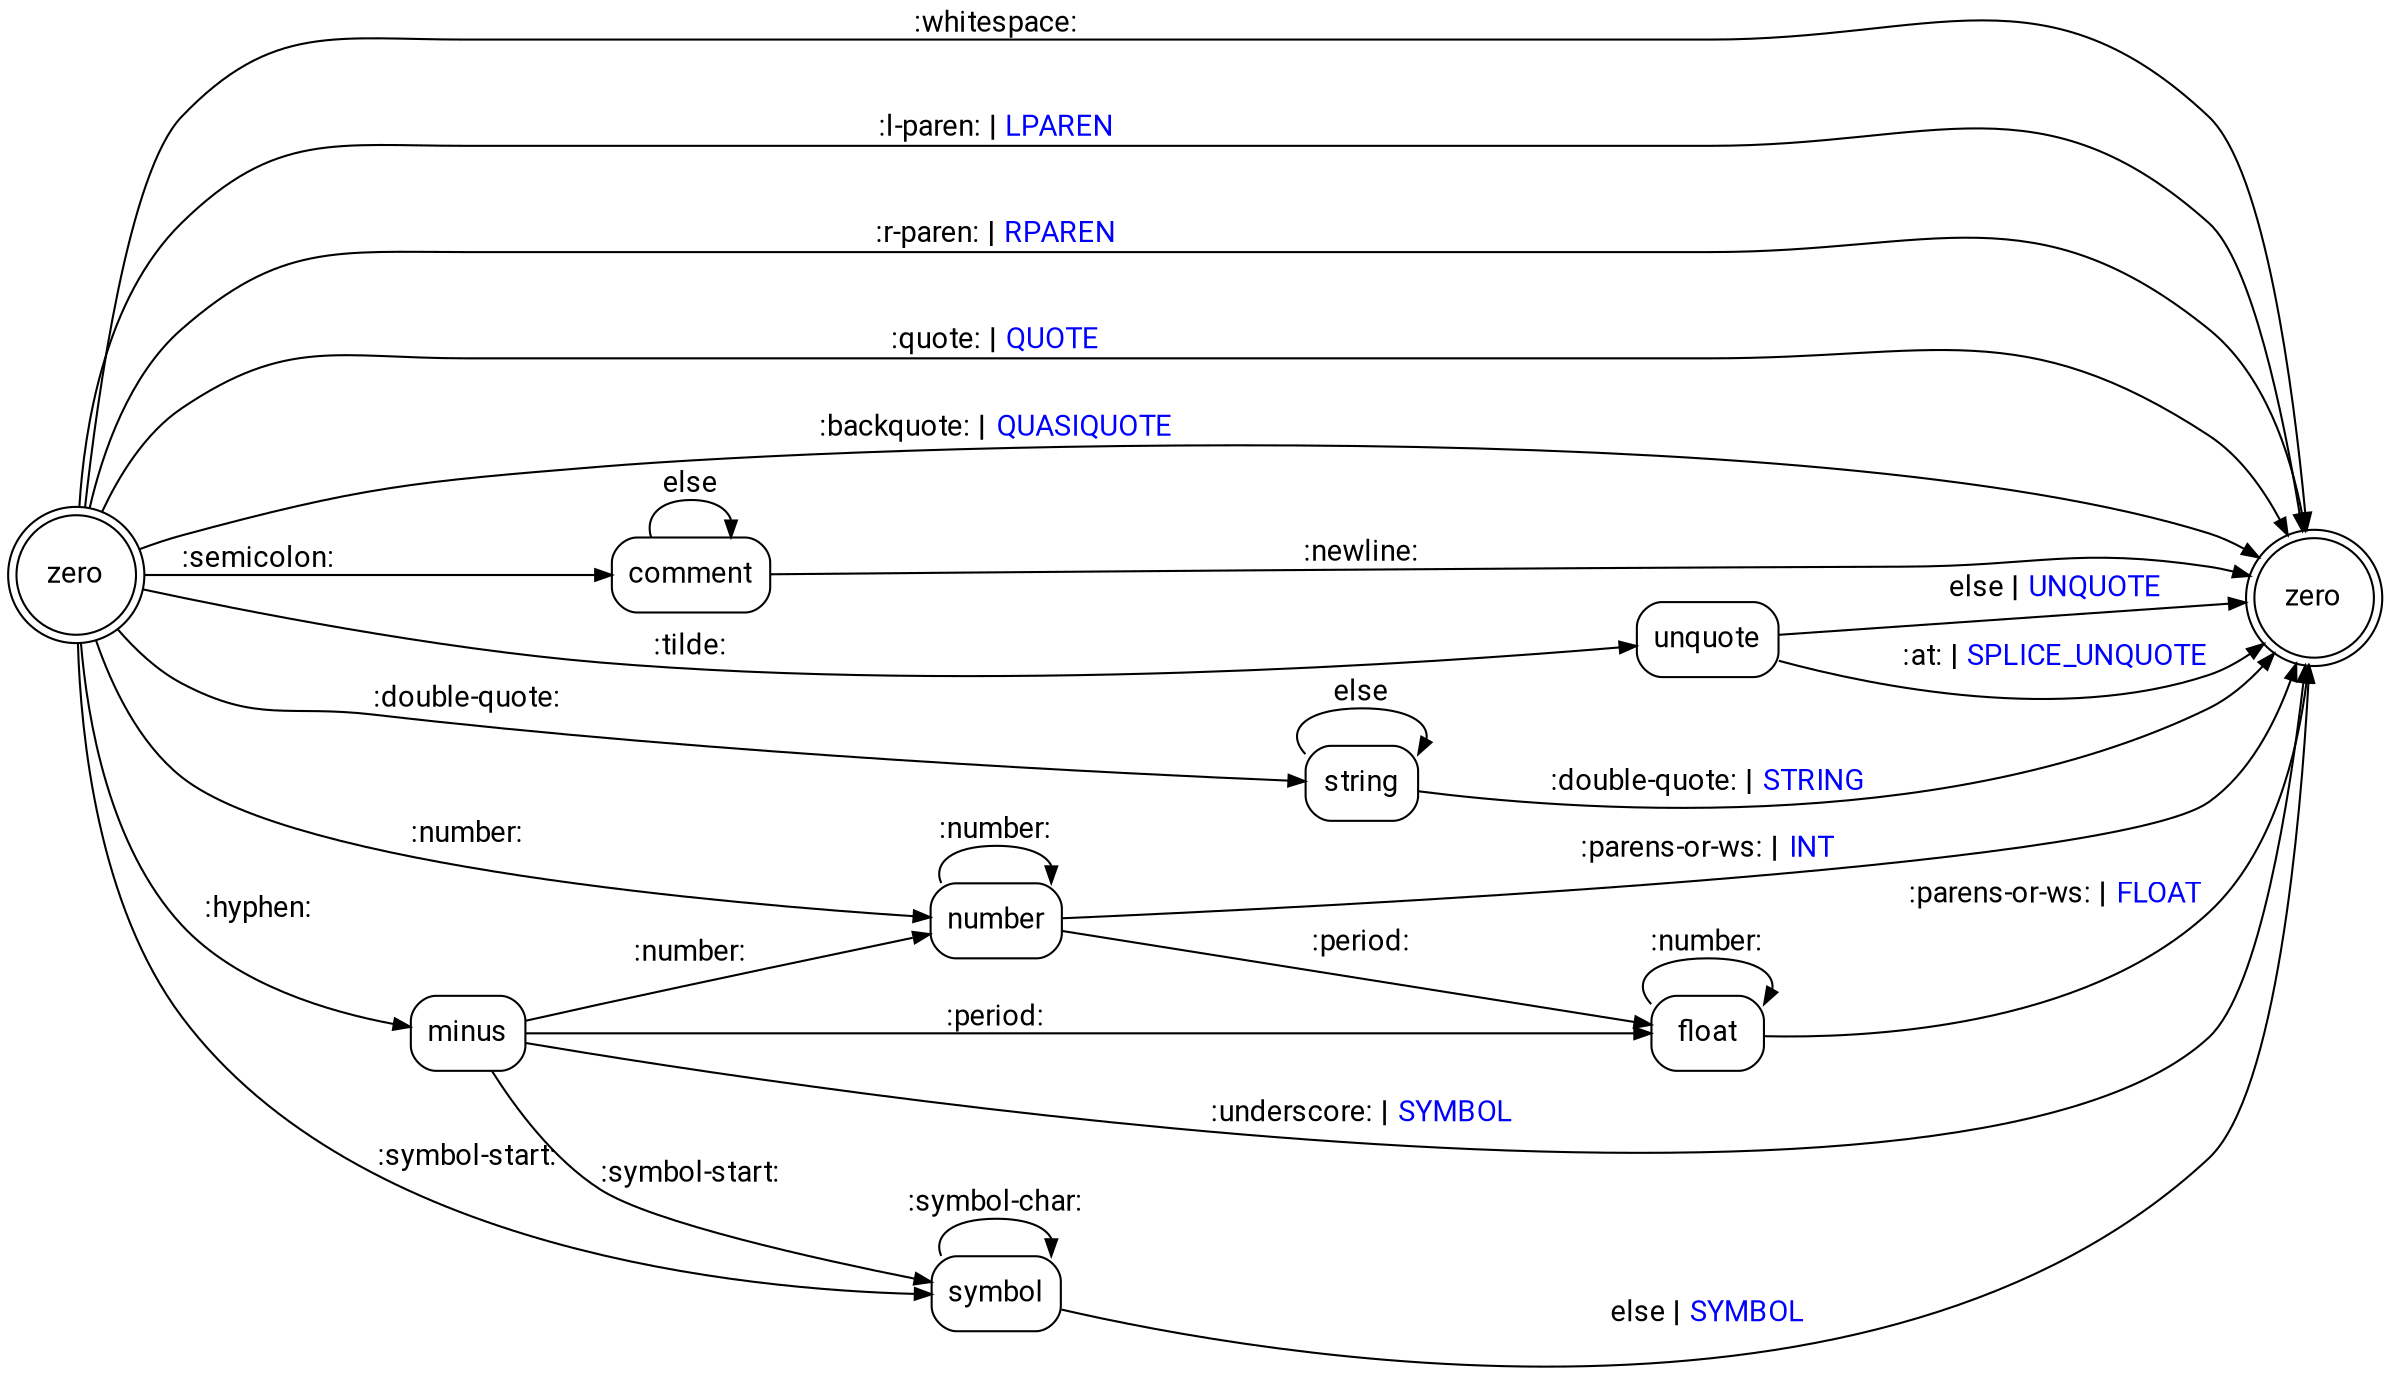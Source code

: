 digraph finite_state_machine {
	rankdir=LR;
	overlap=false;
	splines=true;
	graph [fontname = "roboto"];
	node [fontname = "roboto"];
	edge [fontname = "roboto", concentrate=true];
	node [shape=doublecircle]; zero; zero2;
	node [shape=box, style=rounded];
	edge [arrowsize=0.8];

	zero [label="zero"]
	zero2 [label="zero"]

	zero -> comment [ label = ":semicolon:" ];
	zero -> unquote [ label = ":tilde:" ];
	zero -> string [ label = ":double-quote:" ];
	zero -> number [ label = ":number:" ];
	zero -> symbol [ label = ":symbol-start:" ];
	zero -> minus [ label = ":hyphen:" ];
	zero -> zero2 [ label = ":whitespace:" ];

	comment -> zero2 [ label = ":newline:" ];
	comment -> comment [ label = "else" ];

	number -> zero2 [ label = <:parens-or-ws: | <font color="blue">INT</font>> ];
	number -> number [ label = ":number:" ];
	number -> float [ label = ":period:" ];

	float;
	float -> zero2 [ label = <:parens-or-ws: | <font color="blue">FLOAT</font>> ];
	float -> float [ label = ":number:" ];

	symbol -> symbol [ label = ":symbol-char:" ];
	symbol -> zero2 [ label = <else | <font color="blue">SYMBOL</font>> ];

	string -> zero2 [ label = <:double-quote: | <font color="blue">STRING</font>> ];
	string -> string [ label = "else" ];

	unquote -> zero2 [ label = <:at: | <font color="blue">SPLICE_UNQUOTE</font>> ];
	unquote -> zero2 [ label = <else | <font color="blue">UNQUOTE</font>> ];

	minus -> number [ label = ":number:" ];
	minus -> float [ label = ":period:" ];
	minus -> symbol [ label = ":symbol-start:" ];
	minus -> zero2 [ label = <:underscore: | <font color="blue">SYMBOL</font>> ];

	zero -> zero2 [ label = <:l-paren: | <font color="blue">LPAREN</font>> ];
	zero -> zero2 [ label = <:r-paren: | <font color="blue">RPAREN</font>> ];
	zero -> zero2 [ label = <:quote: | <font color="blue">QUOTE</font>> ];
	zero -> zero2 [ label = <:backquote: | <font color="blue">QUASIQUOTE</font>> ];
}
